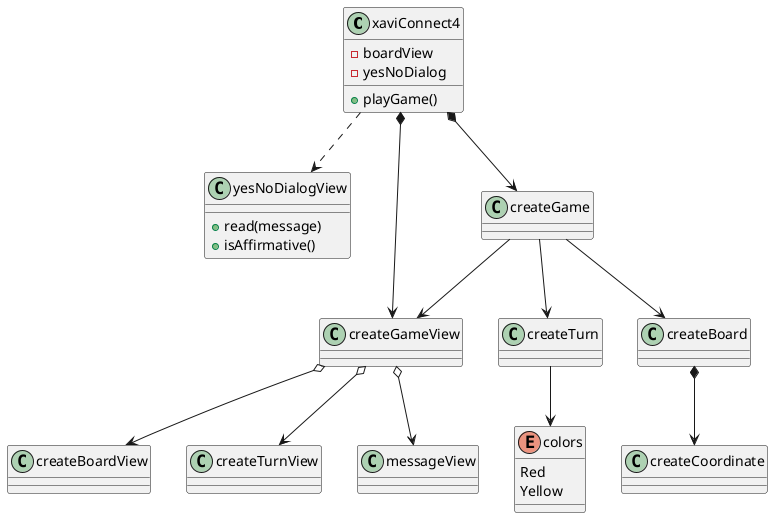 @startuml

class xaviConnect4{
    - boardView
    - yesNoDialog
    + playGame()
}
class yesNoDialogView{
    + read(message)
    + isAffirmative()
}

class createGame{

}

class createGameView{

}


class createBoardView{

}

class createTurn{

}

class createTurnView{


}

class messageView{

}

class createCoordinate{

}

enum colors{
Red
Yellow
}


xaviConnect4 ..> yesNoDialogView
xaviConnect4 *--> createGame
xaviConnect4 *--> createGameView
createGame --> createBoard
createGame --> createTurn


createGame --> createGameView
createGameView o--> createBoardView
createGameView o--> createTurnView
createGameView o--> messageView

createBoard *--> createCoordinate

createTurn --> colors

@enduml